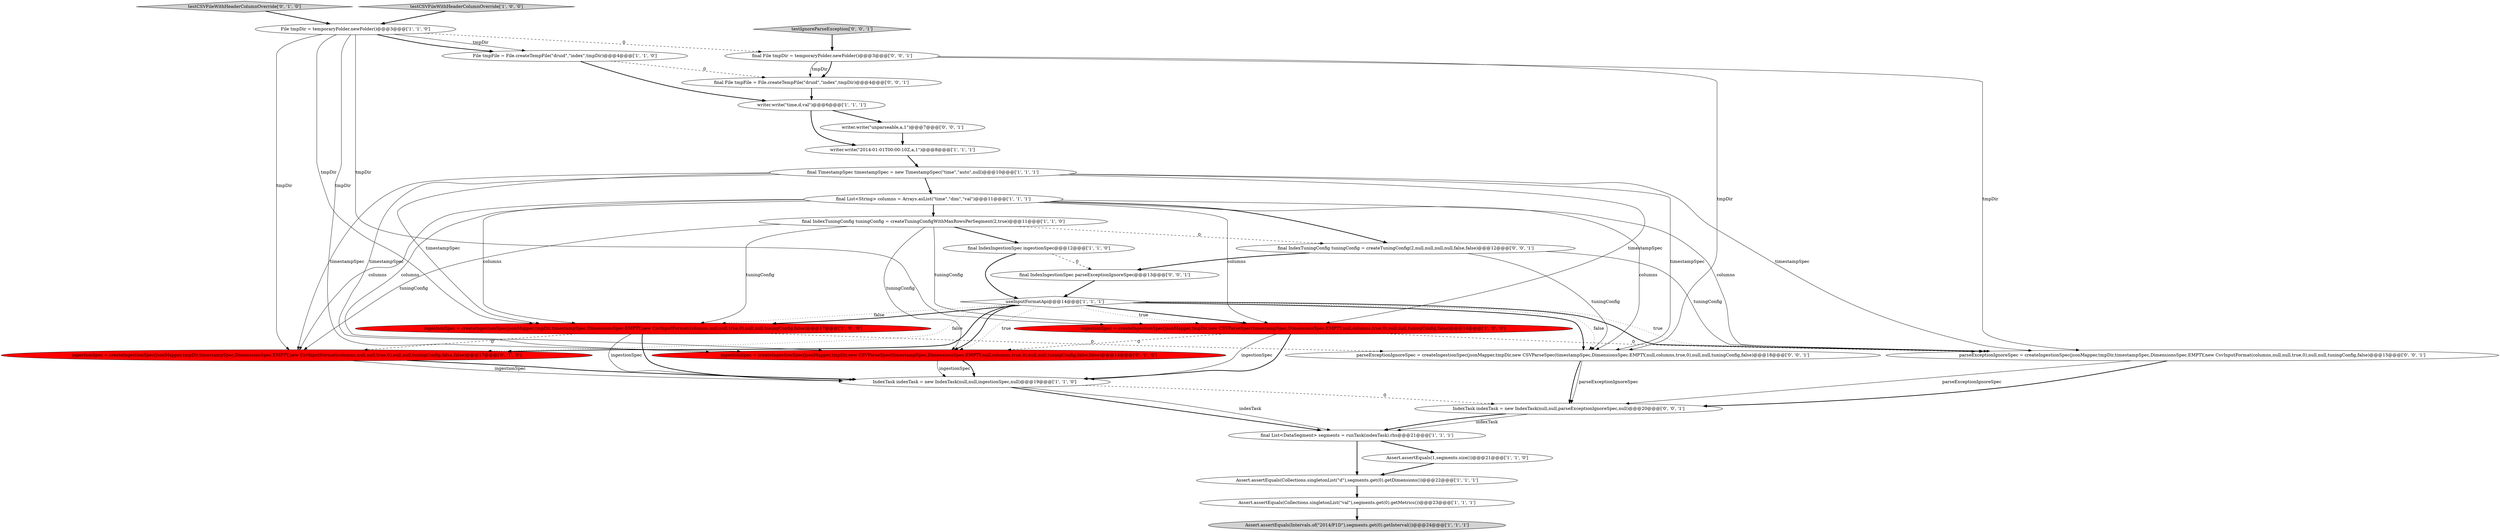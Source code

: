 digraph {
25 [style = filled, label = "final IndexIngestionSpec parseExceptionIgnoreSpec@@@13@@@['0', '0', '1']", fillcolor = white, shape = ellipse image = "AAA0AAABBB3BBB"];
23 [style = filled, label = "final IndexTuningConfig tuningConfig = createTuningConfig(2,null,null,null,null,false,false)@@@12@@@['0', '0', '1']", fillcolor = white, shape = ellipse image = "AAA0AAABBB3BBB"];
6 [style = filled, label = "Assert.assertEquals(Collections.singletonList(\"d\"),segments.get(0).getDimensions())@@@22@@@['1', '1', '1']", fillcolor = white, shape = ellipse image = "AAA0AAABBB1BBB"];
28 [style = filled, label = "parseExceptionIgnoreSpec = createIngestionSpec(jsonMapper,tmpDir,timestampSpec,DimensionsSpec.EMPTY,new CsvInputFormat(columns,null,null,true,0),null,null,tuningConfig,false)@@@15@@@['0', '0', '1']", fillcolor = white, shape = ellipse image = "AAA0AAABBB3BBB"];
2 [style = filled, label = "Assert.assertEquals(Collections.singletonList(\"val\"),segments.get(0).getMetrics())@@@23@@@['1', '1', '1']", fillcolor = white, shape = ellipse image = "AAA0AAABBB1BBB"];
0 [style = filled, label = "writer.write(\"time,d,val\")@@@6@@@['1', '1', '1']", fillcolor = white, shape = ellipse image = "AAA0AAABBB1BBB"];
19 [style = filled, label = "testCSVFileWithHeaderColumnOverride['0', '1', '0']", fillcolor = lightgray, shape = diamond image = "AAA0AAABBB2BBB"];
17 [style = filled, label = "IndexTask indexTask = new IndexTask(null,null,ingestionSpec,null)@@@19@@@['1', '1', '0']", fillcolor = white, shape = ellipse image = "AAA0AAABBB1BBB"];
4 [style = filled, label = "testCSVFileWithHeaderColumnOverride['1', '0', '0']", fillcolor = lightgray, shape = diamond image = "AAA0AAABBB1BBB"];
3 [style = filled, label = "File tmpFile = File.createTempFile(\"druid\",\"index\",tmpDir)@@@4@@@['1', '1', '0']", fillcolor = white, shape = ellipse image = "AAA0AAABBB1BBB"];
10 [style = filled, label = "writer.write(\"2014-01-01T00:00:10Z,a,1\")@@@8@@@['1', '1', '1']", fillcolor = white, shape = ellipse image = "AAA0AAABBB1BBB"];
27 [style = filled, label = "parseExceptionIgnoreSpec = createIngestionSpec(jsonMapper,tmpDir,new CSVParseSpec(timestampSpec,DimensionsSpec.EMPTY,null,columns,true,0),null,null,tuningConfig,false)@@@18@@@['0', '0', '1']", fillcolor = white, shape = ellipse image = "AAA0AAABBB3BBB"];
20 [style = filled, label = "ingestionSpec = createIngestionSpec(jsonMapper,tmpDir,new CSVParseSpec(timestampSpec,DimensionsSpec.EMPTY,null,columns,true,0),null,null,tuningConfig,false,false)@@@14@@@['0', '1', '0']", fillcolor = red, shape = ellipse image = "AAA1AAABBB2BBB"];
12 [style = filled, label = "ingestionSpec = createIngestionSpec(jsonMapper,tmpDir,timestampSpec,DimensionsSpec.EMPTY,new CsvInputFormat(columns,null,null,true,0),null,null,tuningConfig,false)@@@17@@@['1', '0', '0']", fillcolor = red, shape = ellipse image = "AAA1AAABBB1BBB"];
22 [style = filled, label = "final File tmpFile = File.createTempFile(\"druid\",\"index\",tmpDir)@@@4@@@['0', '0', '1']", fillcolor = white, shape = ellipse image = "AAA0AAABBB3BBB"];
9 [style = filled, label = "Assert.assertEquals(Intervals.of(\"2014/P1D\"),segments.get(0).getInterval())@@@24@@@['1', '1', '1']", fillcolor = lightgray, shape = ellipse image = "AAA0AAABBB1BBB"];
5 [style = filled, label = "File tmpDir = temporaryFolder.newFolder()@@@3@@@['1', '1', '0']", fillcolor = white, shape = ellipse image = "AAA0AAABBB1BBB"];
7 [style = filled, label = "final List<DataSegment> segments = runTask(indexTask).rhs@@@21@@@['1', '1', '1']", fillcolor = white, shape = ellipse image = "AAA0AAABBB1BBB"];
14 [style = filled, label = "Assert.assertEquals(1,segments.size())@@@21@@@['1', '1', '0']", fillcolor = white, shape = ellipse image = "AAA0AAABBB1BBB"];
15 [style = filled, label = "final IndexIngestionSpec ingestionSpec@@@12@@@['1', '1', '0']", fillcolor = white, shape = ellipse image = "AAA0AAABBB1BBB"];
13 [style = filled, label = "final IndexTuningConfig tuningConfig = createTuningConfigWithMaxRowsPerSegment(2,true)@@@11@@@['1', '1', '0']", fillcolor = white, shape = ellipse image = "AAA0AAABBB1BBB"];
24 [style = filled, label = "final File tmpDir = temporaryFolder.newFolder()@@@3@@@['0', '0', '1']", fillcolor = white, shape = ellipse image = "AAA0AAABBB3BBB"];
8 [style = filled, label = "ingestionSpec = createIngestionSpec(jsonMapper,tmpDir,new CSVParseSpec(timestampSpec,DimensionsSpec.EMPTY,null,columns,true,0),null,null,tuningConfig,false)@@@14@@@['1', '0', '0']", fillcolor = red, shape = ellipse image = "AAA1AAABBB1BBB"];
11 [style = filled, label = "final List<String> columns = Arrays.asList(\"time\",\"dim\",\"val\")@@@11@@@['1', '1', '1']", fillcolor = white, shape = ellipse image = "AAA0AAABBB1BBB"];
26 [style = filled, label = "IndexTask indexTask = new IndexTask(null,null,parseExceptionIgnoreSpec,null)@@@20@@@['0', '0', '1']", fillcolor = white, shape = ellipse image = "AAA0AAABBB3BBB"];
21 [style = filled, label = "testIgnoreParseException['0', '0', '1']", fillcolor = lightgray, shape = diamond image = "AAA0AAABBB3BBB"];
1 [style = filled, label = "useInputFormatApi@@@14@@@['1', '1', '1']", fillcolor = white, shape = diamond image = "AAA0AAABBB1BBB"];
29 [style = filled, label = "writer.write(\"unparseable,a,1\")@@@7@@@['0', '0', '1']", fillcolor = white, shape = ellipse image = "AAA0AAABBB3BBB"];
16 [style = filled, label = "final TimestampSpec timestampSpec = new TimestampSpec(\"time\",\"auto\",null)@@@10@@@['1', '1', '1']", fillcolor = white, shape = ellipse image = "AAA0AAABBB1BBB"];
18 [style = filled, label = "ingestionSpec = createIngestionSpec(jsonMapper,tmpDir,timestampSpec,DimensionsSpec.EMPTY,new CsvInputFormat(columns,null,null,true,0),null,null,tuningConfig,false,false)@@@17@@@['0', '1', '0']", fillcolor = red, shape = ellipse image = "AAA1AAABBB2BBB"];
5->3 [style = bold, label=""];
25->1 [style = bold, label=""];
5->3 [style = solid, label="tmpDir"];
1->27 [style = bold, label=""];
5->24 [style = dashed, label="0"];
13->12 [style = solid, label="tuningConfig"];
1->20 [style = bold, label=""];
21->24 [style = bold, label=""];
13->23 [style = dashed, label="0"];
26->7 [style = solid, label="indexTask"];
7->14 [style = bold, label=""];
19->5 [style = bold, label=""];
16->12 [style = solid, label="timestampSpec"];
1->28 [style = bold, label=""];
15->25 [style = dashed, label="0"];
1->12 [style = dotted, label="false"];
22->0 [style = bold, label=""];
13->20 [style = solid, label="tuningConfig"];
11->13 [style = bold, label=""];
1->12 [style = bold, label=""];
8->17 [style = solid, label="ingestionSpec"];
11->27 [style = solid, label="columns"];
23->27 [style = solid, label="tuningConfig"];
23->25 [style = bold, label=""];
1->27 [style = dotted, label="false"];
26->7 [style = bold, label=""];
11->28 [style = solid, label="columns"];
0->29 [style = bold, label=""];
3->22 [style = dashed, label="0"];
2->9 [style = bold, label=""];
8->28 [style = dashed, label="0"];
3->0 [style = bold, label=""];
13->18 [style = solid, label="tuningConfig"];
6->2 [style = bold, label=""];
20->17 [style = solid, label="ingestionSpec"];
8->17 [style = bold, label=""];
16->28 [style = solid, label="timestampSpec"];
28->26 [style = solid, label="parseExceptionIgnoreSpec"];
11->8 [style = solid, label="columns"];
11->12 [style = solid, label="columns"];
7->6 [style = bold, label=""];
12->27 [style = dashed, label="0"];
1->8 [style = dotted, label="true"];
5->20 [style = solid, label="tmpDir"];
27->26 [style = solid, label="parseExceptionIgnoreSpec"];
13->15 [style = bold, label=""];
14->6 [style = bold, label=""];
13->8 [style = solid, label="tuningConfig"];
1->28 [style = dotted, label="true"];
27->26 [style = bold, label=""];
18->17 [style = solid, label="ingestionSpec"];
1->8 [style = bold, label=""];
12->17 [style = bold, label=""];
28->26 [style = bold, label=""];
23->28 [style = solid, label="tuningConfig"];
24->27 [style = solid, label="tmpDir"];
16->27 [style = solid, label="timestampSpec"];
10->16 [style = bold, label=""];
5->12 [style = solid, label="tmpDir"];
5->8 [style = solid, label="tmpDir"];
29->10 [style = bold, label=""];
24->28 [style = solid, label="tmpDir"];
11->20 [style = solid, label="columns"];
1->18 [style = dotted, label="false"];
4->5 [style = bold, label=""];
1->20 [style = dotted, label="true"];
16->20 [style = solid, label="timestampSpec"];
15->1 [style = bold, label=""];
16->8 [style = solid, label="timestampSpec"];
20->17 [style = bold, label=""];
16->11 [style = bold, label=""];
24->22 [style = solid, label="tmpDir"];
8->20 [style = dashed, label="0"];
18->17 [style = bold, label=""];
1->18 [style = bold, label=""];
5->18 [style = solid, label="tmpDir"];
24->22 [style = bold, label=""];
11->18 [style = solid, label="columns"];
16->18 [style = solid, label="timestampSpec"];
12->17 [style = solid, label="ingestionSpec"];
17->7 [style = bold, label=""];
0->10 [style = bold, label=""];
12->18 [style = dashed, label="0"];
17->26 [style = dashed, label="0"];
17->7 [style = solid, label="indexTask"];
11->23 [style = bold, label=""];
}
